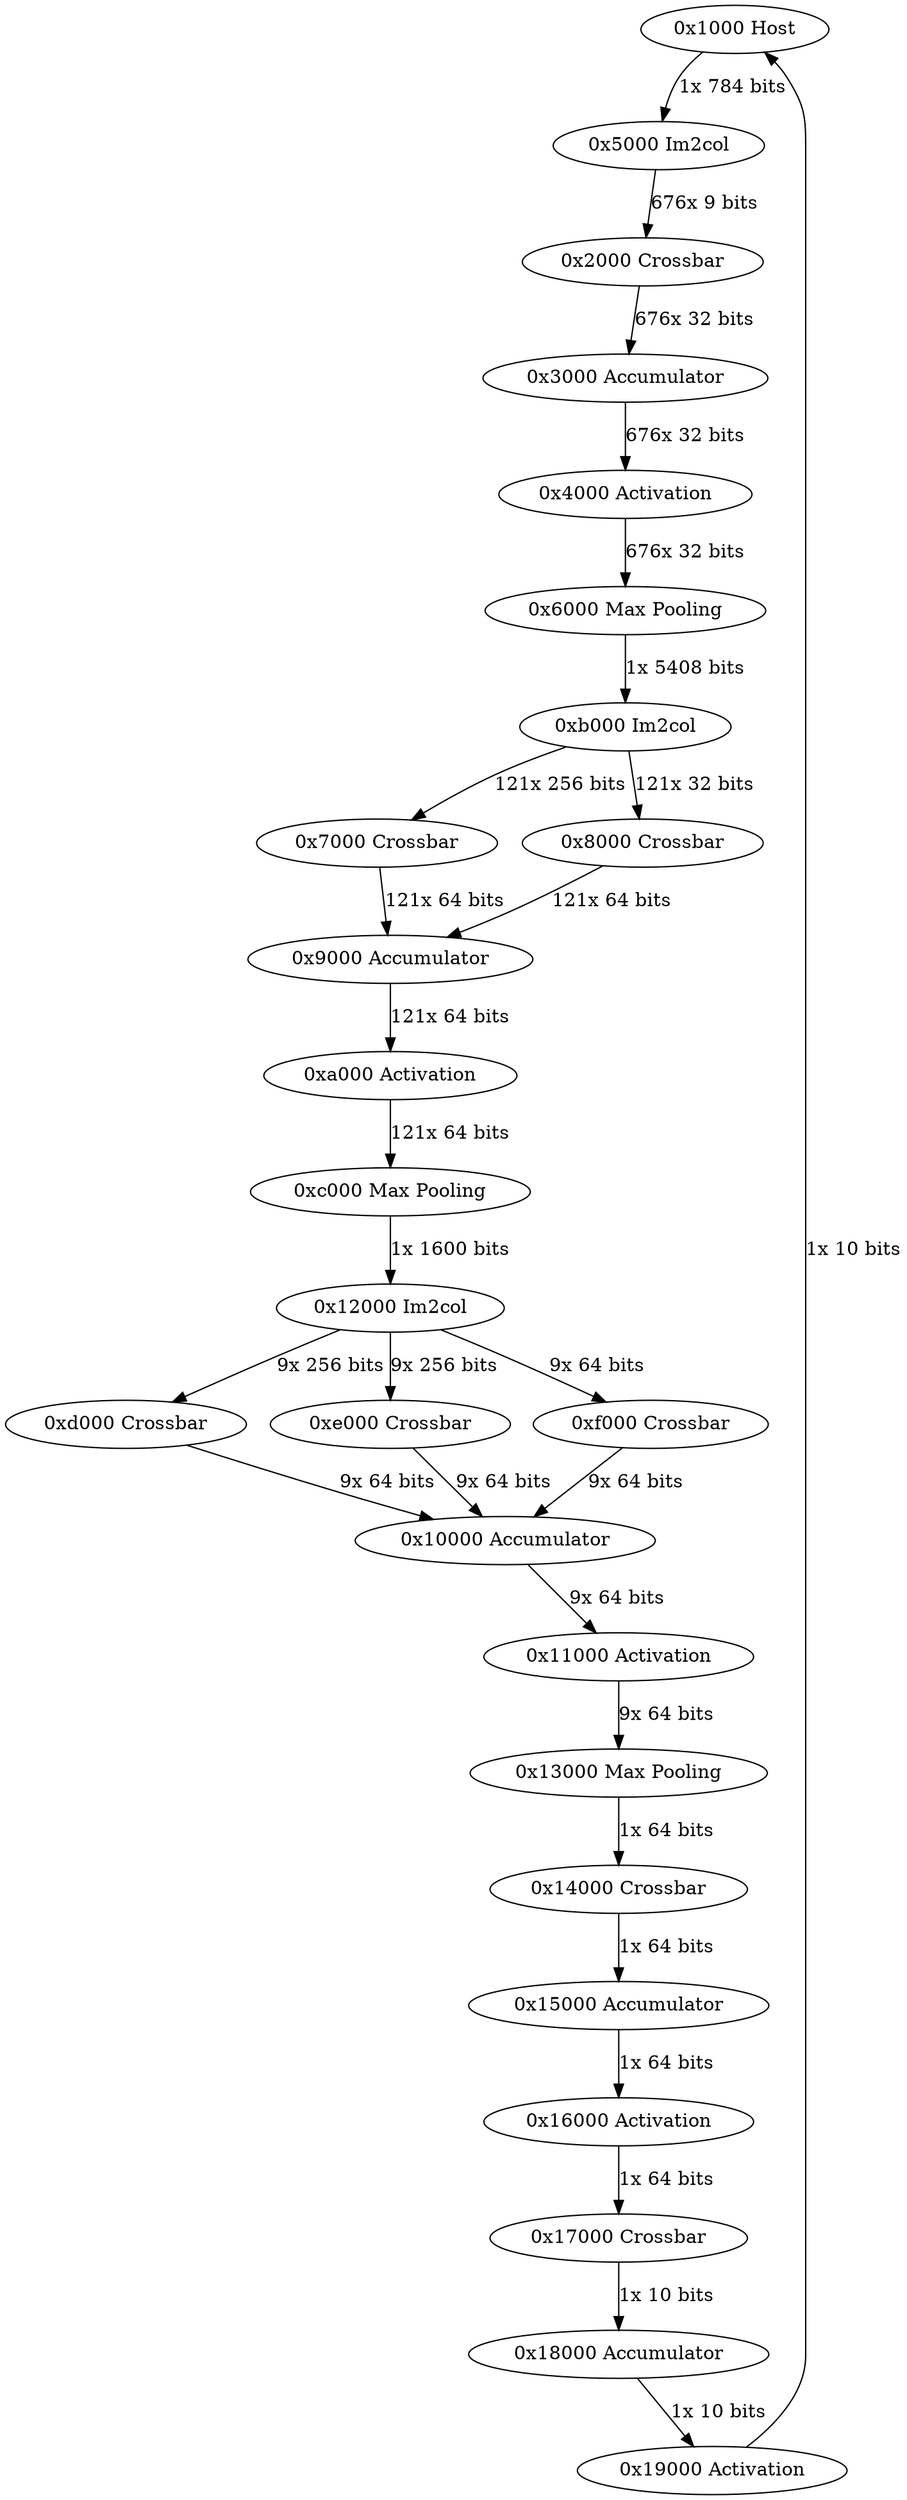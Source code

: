 digraph InterconnectGraph {
  "0x1000 Host" -> "0x5000 Im2col" [label="1x 784 bits"];
  "0x5000 Im2col" -> "0x2000 Crossbar" [label="676x 9 bits"];
  "0x2000 Crossbar" -> "0x3000 Accumulator" [label="676x 32 bits"];
  "0x3000 Accumulator" -> "0x4000 Activation" [label="676x 32 bits"];
  "0x4000 Activation" -> "0x6000 Max Pooling" [label="676x 32 bits"];
  "0x6000 Max Pooling" -> "0xb000 Im2col" [label="1x 5408 bits"];
  "0xb000 Im2col" -> "0x7000 Crossbar" [label="121x 256 bits"];
  "0xb000 Im2col" -> "0x8000 Crossbar" [label="121x 32 bits"];
  "0x7000 Crossbar" -> "0x9000 Accumulator" [label="121x 64 bits"];
  "0x8000 Crossbar" -> "0x9000 Accumulator" [label="121x 64 bits"];
  "0x9000 Accumulator" -> "0xa000 Activation" [label="121x 64 bits"];
  "0xa000 Activation" -> "0xc000 Max Pooling" [label="121x 64 bits"];
  "0xc000 Max Pooling" -> "0x12000 Im2col" [label="1x 1600 bits"];
  "0x12000 Im2col" -> "0xd000 Crossbar" [label="9x 256 bits"];
  "0x12000 Im2col" -> "0xe000 Crossbar" [label="9x 256 bits"];
  "0x12000 Im2col" -> "0xf000 Crossbar" [label="9x 64 bits"];
  "0xd000 Crossbar" -> "0x10000 Accumulator" [label="9x 64 bits"];
  "0xe000 Crossbar" -> "0x10000 Accumulator" [label="9x 64 bits"];
  "0xf000 Crossbar" -> "0x10000 Accumulator" [label="9x 64 bits"];
  "0x10000 Accumulator" -> "0x11000 Activation" [label="9x 64 bits"];
  "0x11000 Activation" -> "0x13000 Max Pooling" [label="9x 64 bits"];
  "0x13000 Max Pooling" -> "0x14000 Crossbar" [label="1x 64 bits"];
  "0x14000 Crossbar" -> "0x15000 Accumulator" [label="1x 64 bits"];
  "0x15000 Accumulator" -> "0x16000 Activation" [label="1x 64 bits"];
  "0x16000 Activation" -> "0x17000 Crossbar" [label="1x 64 bits"];
  "0x17000 Crossbar" -> "0x18000 Accumulator" [label="1x 10 bits"];
  "0x18000 Accumulator" -> "0x19000 Activation" [label="1x 10 bits"];
  "0x19000 Activation" -> "0x1000 Host" [label="1x 10 bits"];
}
